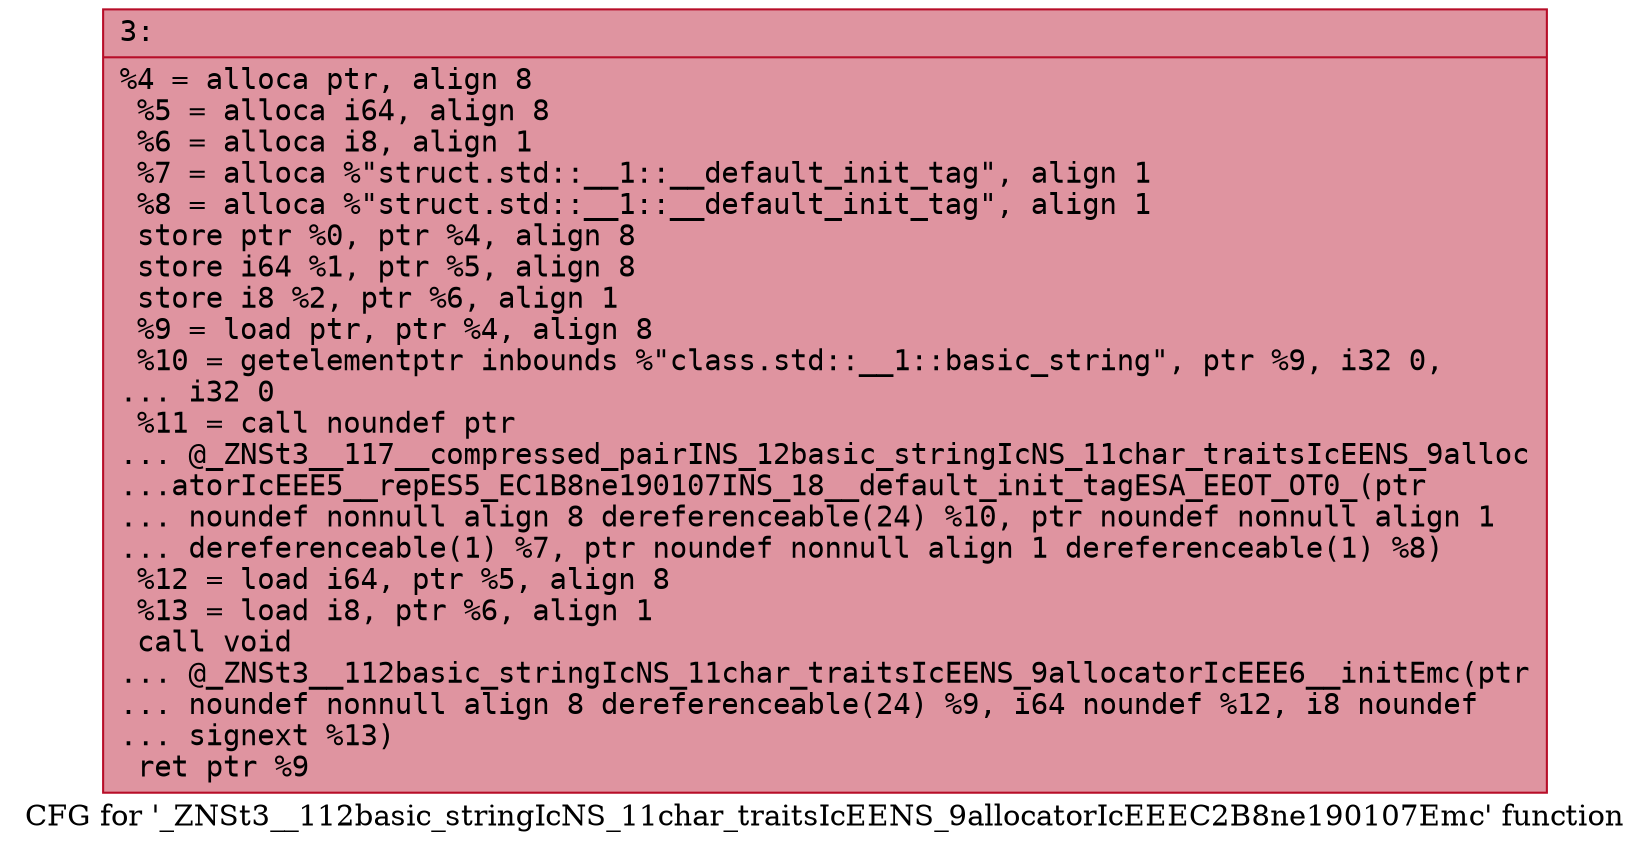 digraph "CFG for '_ZNSt3__112basic_stringIcNS_11char_traitsIcEENS_9allocatorIcEEEC2B8ne190107Emc' function" {
	label="CFG for '_ZNSt3__112basic_stringIcNS_11char_traitsIcEENS_9allocatorIcEEEC2B8ne190107Emc' function";

	Node0x6000005c7750 [shape=record,color="#b70d28ff", style=filled, fillcolor="#b70d2870" fontname="Courier",label="{3:\l|  %4 = alloca ptr, align 8\l  %5 = alloca i64, align 8\l  %6 = alloca i8, align 1\l  %7 = alloca %\"struct.std::__1::__default_init_tag\", align 1\l  %8 = alloca %\"struct.std::__1::__default_init_tag\", align 1\l  store ptr %0, ptr %4, align 8\l  store i64 %1, ptr %5, align 8\l  store i8 %2, ptr %6, align 1\l  %9 = load ptr, ptr %4, align 8\l  %10 = getelementptr inbounds %\"class.std::__1::basic_string\", ptr %9, i32 0,\l... i32 0\l  %11 = call noundef ptr\l... @_ZNSt3__117__compressed_pairINS_12basic_stringIcNS_11char_traitsIcEENS_9alloc\l...atorIcEEE5__repES5_EC1B8ne190107INS_18__default_init_tagESA_EEOT_OT0_(ptr\l... noundef nonnull align 8 dereferenceable(24) %10, ptr noundef nonnull align 1\l... dereferenceable(1) %7, ptr noundef nonnull align 1 dereferenceable(1) %8)\l  %12 = load i64, ptr %5, align 8\l  %13 = load i8, ptr %6, align 1\l  call void\l... @_ZNSt3__112basic_stringIcNS_11char_traitsIcEENS_9allocatorIcEEE6__initEmc(ptr\l... noundef nonnull align 8 dereferenceable(24) %9, i64 noundef %12, i8 noundef\l... signext %13)\l  ret ptr %9\l}"];
}
